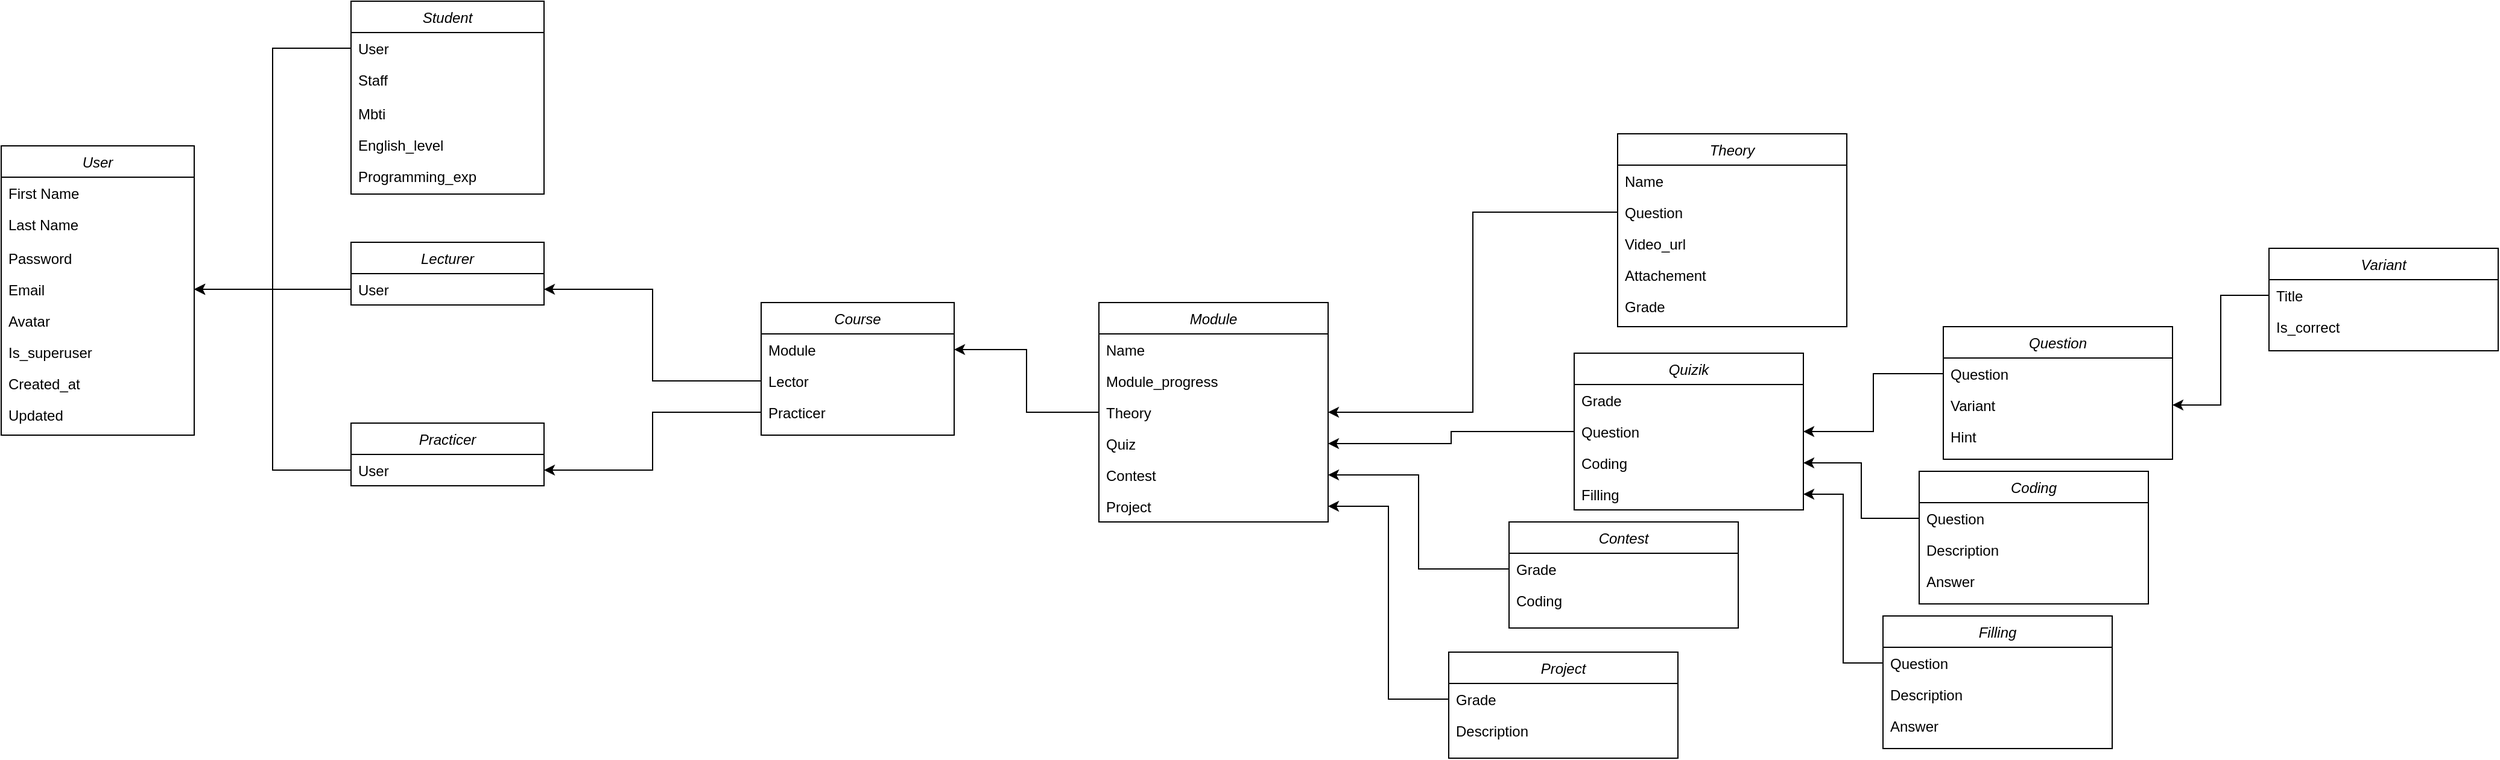 <mxfile version="14.1.1" type="device"><diagram id="C5RBs43oDa-KdzZeNtuy" name="Page-1"><mxGraphModel dx="2031" dy="2258" grid="1" gridSize="10" guides="1" tooltips="1" connect="1" arrows="1" fold="1" page="1" pageScale="1" pageWidth="827" pageHeight="1169" math="0" shadow="0"><root><mxCell id="WIyWlLk6GJQsqaUBKTNV-0"/><mxCell id="WIyWlLk6GJQsqaUBKTNV-1" parent="WIyWlLk6GJQsqaUBKTNV-0"/><mxCell id="zkfFHV4jXpPFQw0GAbJ--0" value="User" style="swimlane;fontStyle=2;align=center;verticalAlign=top;childLayout=stackLayout;horizontal=1;startSize=26;horizontalStack=0;resizeParent=1;resizeLast=0;collapsible=1;marginBottom=0;rounded=0;shadow=0;strokeWidth=1;" parent="WIyWlLk6GJQsqaUBKTNV-1" vertex="1"><mxGeometry x="350" y="50" width="160" height="240" as="geometry"><mxRectangle x="230" y="140" width="160" height="26" as="alternateBounds"/></mxGeometry></mxCell><mxCell id="zkfFHV4jXpPFQw0GAbJ--2" value="First Name" style="text;align=left;verticalAlign=top;spacingLeft=4;spacingRight=4;overflow=hidden;rotatable=0;points=[[0,0.5],[1,0.5]];portConstraint=eastwest;rounded=0;shadow=0;html=0;" parent="zkfFHV4jXpPFQw0GAbJ--0" vertex="1"><mxGeometry y="26" width="160" height="26" as="geometry"/></mxCell><mxCell id="zkfFHV4jXpPFQw0GAbJ--3" value="Last Name" style="text;align=left;verticalAlign=top;spacingLeft=4;spacingRight=4;overflow=hidden;rotatable=0;points=[[0,0.5],[1,0.5]];portConstraint=eastwest;rounded=0;shadow=0;html=0;" parent="zkfFHV4jXpPFQw0GAbJ--0" vertex="1"><mxGeometry y="52" width="160" height="28" as="geometry"/></mxCell><mxCell id="zkfFHV4jXpPFQw0GAbJ--5" value="Password" style="text;align=left;verticalAlign=top;spacingLeft=4;spacingRight=4;overflow=hidden;rotatable=0;points=[[0,0.5],[1,0.5]];portConstraint=eastwest;" parent="zkfFHV4jXpPFQw0GAbJ--0" vertex="1"><mxGeometry y="80" width="160" height="26" as="geometry"/></mxCell><mxCell id="lqfdgisI5-coEZ_PCxh9-2" value="Email" style="text;align=left;verticalAlign=top;spacingLeft=4;spacingRight=4;overflow=hidden;rotatable=0;points=[[0,0.5],[1,0.5]];portConstraint=eastwest;" vertex="1" parent="zkfFHV4jXpPFQw0GAbJ--0"><mxGeometry y="106" width="160" height="26" as="geometry"/></mxCell><mxCell id="lqfdgisI5-coEZ_PCxh9-3" value="Avatar" style="text;align=left;verticalAlign=top;spacingLeft=4;spacingRight=4;overflow=hidden;rotatable=0;points=[[0,0.5],[1,0.5]];portConstraint=eastwest;" vertex="1" parent="zkfFHV4jXpPFQw0GAbJ--0"><mxGeometry y="132" width="160" height="26" as="geometry"/></mxCell><mxCell id="lqfdgisI5-coEZ_PCxh9-4" value="Is_superuser" style="text;align=left;verticalAlign=top;spacingLeft=4;spacingRight=4;overflow=hidden;rotatable=0;points=[[0,0.5],[1,0.5]];portConstraint=eastwest;" vertex="1" parent="zkfFHV4jXpPFQw0GAbJ--0"><mxGeometry y="158" width="160" height="26" as="geometry"/></mxCell><mxCell id="lqfdgisI5-coEZ_PCxh9-5" value="Created_at" style="text;align=left;verticalAlign=top;spacingLeft=4;spacingRight=4;overflow=hidden;rotatable=0;points=[[0,0.5],[1,0.5]];portConstraint=eastwest;" vertex="1" parent="zkfFHV4jXpPFQw0GAbJ--0"><mxGeometry y="184" width="160" height="26" as="geometry"/></mxCell><mxCell id="lqfdgisI5-coEZ_PCxh9-6" value="Updated" style="text;align=left;verticalAlign=top;spacingLeft=4;spacingRight=4;overflow=hidden;rotatable=0;points=[[0,0.5],[1,0.5]];portConstraint=eastwest;" vertex="1" parent="zkfFHV4jXpPFQw0GAbJ--0"><mxGeometry y="210" width="160" height="26" as="geometry"/></mxCell><mxCell id="lqfdgisI5-coEZ_PCxh9-8" value="Student" style="swimlane;fontStyle=2;align=center;verticalAlign=top;childLayout=stackLayout;horizontal=1;startSize=26;horizontalStack=0;resizeParent=1;resizeLast=0;collapsible=1;marginBottom=0;rounded=0;shadow=0;strokeWidth=1;" vertex="1" parent="WIyWlLk6GJQsqaUBKTNV-1"><mxGeometry x="640" y="-70" width="160" height="160" as="geometry"><mxRectangle x="230" y="140" width="160" height="26" as="alternateBounds"/></mxGeometry></mxCell><mxCell id="lqfdgisI5-coEZ_PCxh9-9" value="User" style="text;align=left;verticalAlign=top;spacingLeft=4;spacingRight=4;overflow=hidden;rotatable=0;points=[[0,0.5],[1,0.5]];portConstraint=eastwest;rounded=0;shadow=0;html=0;" vertex="1" parent="lqfdgisI5-coEZ_PCxh9-8"><mxGeometry y="26" width="160" height="26" as="geometry"/></mxCell><mxCell id="lqfdgisI5-coEZ_PCxh9-10" value="Staff" style="text;align=left;verticalAlign=top;spacingLeft=4;spacingRight=4;overflow=hidden;rotatable=0;points=[[0,0.5],[1,0.5]];portConstraint=eastwest;rounded=0;shadow=0;html=0;" vertex="1" parent="lqfdgisI5-coEZ_PCxh9-8"><mxGeometry y="52" width="160" height="28" as="geometry"/></mxCell><mxCell id="lqfdgisI5-coEZ_PCxh9-11" value="Mbti" style="text;align=left;verticalAlign=top;spacingLeft=4;spacingRight=4;overflow=hidden;rotatable=0;points=[[0,0.5],[1,0.5]];portConstraint=eastwest;" vertex="1" parent="lqfdgisI5-coEZ_PCxh9-8"><mxGeometry y="80" width="160" height="26" as="geometry"/></mxCell><mxCell id="lqfdgisI5-coEZ_PCxh9-12" value="English_level" style="text;align=left;verticalAlign=top;spacingLeft=4;spacingRight=4;overflow=hidden;rotatable=0;points=[[0,0.5],[1,0.5]];portConstraint=eastwest;" vertex="1" parent="lqfdgisI5-coEZ_PCxh9-8"><mxGeometry y="106" width="160" height="26" as="geometry"/></mxCell><mxCell id="lqfdgisI5-coEZ_PCxh9-13" value="Programming_exp" style="text;align=left;verticalAlign=top;spacingLeft=4;spacingRight=4;overflow=hidden;rotatable=0;points=[[0,0.5],[1,0.5]];portConstraint=eastwest;" vertex="1" parent="lqfdgisI5-coEZ_PCxh9-8"><mxGeometry y="132" width="160" height="26" as="geometry"/></mxCell><mxCell id="lqfdgisI5-coEZ_PCxh9-19" value="Lecturer" style="swimlane;fontStyle=2;align=center;verticalAlign=top;childLayout=stackLayout;horizontal=1;startSize=26;horizontalStack=0;resizeParent=1;resizeLast=0;collapsible=1;marginBottom=0;rounded=0;shadow=0;strokeWidth=1;" vertex="1" parent="WIyWlLk6GJQsqaUBKTNV-1"><mxGeometry x="640" y="130" width="160" height="52" as="geometry"><mxRectangle x="230" y="140" width="160" height="26" as="alternateBounds"/></mxGeometry></mxCell><mxCell id="lqfdgisI5-coEZ_PCxh9-25" value="User" style="text;align=left;verticalAlign=top;spacingLeft=4;spacingRight=4;overflow=hidden;rotatable=0;points=[[0,0.5],[1,0.5]];portConstraint=eastwest;rounded=0;shadow=0;html=0;" vertex="1" parent="lqfdgisI5-coEZ_PCxh9-19"><mxGeometry y="26" width="160" height="26" as="geometry"/></mxCell><mxCell id="lqfdgisI5-coEZ_PCxh9-27" value="Practicer" style="swimlane;fontStyle=2;align=center;verticalAlign=top;childLayout=stackLayout;horizontal=1;startSize=26;horizontalStack=0;resizeParent=1;resizeLast=0;collapsible=1;marginBottom=0;rounded=0;shadow=0;strokeWidth=1;" vertex="1" parent="WIyWlLk6GJQsqaUBKTNV-1"><mxGeometry x="640" y="280" width="160" height="52" as="geometry"><mxRectangle x="230" y="140" width="160" height="26" as="alternateBounds"/></mxGeometry></mxCell><mxCell id="lqfdgisI5-coEZ_PCxh9-28" value="User" style="text;align=left;verticalAlign=top;spacingLeft=4;spacingRight=4;overflow=hidden;rotatable=0;points=[[0,0.5],[1,0.5]];portConstraint=eastwest;rounded=0;shadow=0;html=0;" vertex="1" parent="lqfdgisI5-coEZ_PCxh9-27"><mxGeometry y="26" width="160" height="26" as="geometry"/></mxCell><mxCell id="lqfdgisI5-coEZ_PCxh9-29" style="edgeStyle=orthogonalEdgeStyle;rounded=0;orthogonalLoop=1;jettySize=auto;html=1;exitX=0;exitY=0.5;exitDx=0;exitDy=0;entryX=1;entryY=0.5;entryDx=0;entryDy=0;" edge="1" parent="WIyWlLk6GJQsqaUBKTNV-1" source="lqfdgisI5-coEZ_PCxh9-9" target="lqfdgisI5-coEZ_PCxh9-2"><mxGeometry relative="1" as="geometry"/></mxCell><mxCell id="lqfdgisI5-coEZ_PCxh9-31" style="edgeStyle=orthogonalEdgeStyle;rounded=0;orthogonalLoop=1;jettySize=auto;html=1;exitX=0;exitY=0.5;exitDx=0;exitDy=0;entryX=1;entryY=0.5;entryDx=0;entryDy=0;" edge="1" parent="WIyWlLk6GJQsqaUBKTNV-1" source="lqfdgisI5-coEZ_PCxh9-25" target="lqfdgisI5-coEZ_PCxh9-2"><mxGeometry relative="1" as="geometry"/></mxCell><mxCell id="lqfdgisI5-coEZ_PCxh9-32" style="edgeStyle=orthogonalEdgeStyle;rounded=0;orthogonalLoop=1;jettySize=auto;html=1;exitX=0;exitY=0.5;exitDx=0;exitDy=0;entryX=1;entryY=0.5;entryDx=0;entryDy=0;" edge="1" parent="WIyWlLk6GJQsqaUBKTNV-1" source="lqfdgisI5-coEZ_PCxh9-28" target="lqfdgisI5-coEZ_PCxh9-2"><mxGeometry relative="1" as="geometry"/></mxCell><mxCell id="lqfdgisI5-coEZ_PCxh9-33" value="Course" style="swimlane;fontStyle=2;align=center;verticalAlign=top;childLayout=stackLayout;horizontal=1;startSize=26;horizontalStack=0;resizeParent=1;resizeLast=0;collapsible=1;marginBottom=0;rounded=0;shadow=0;strokeWidth=1;" vertex="1" parent="WIyWlLk6GJQsqaUBKTNV-1"><mxGeometry x="980" y="180" width="160" height="110" as="geometry"><mxRectangle x="230" y="140" width="160" height="26" as="alternateBounds"/></mxGeometry></mxCell><mxCell id="lqfdgisI5-coEZ_PCxh9-34" value="Module" style="text;align=left;verticalAlign=top;spacingLeft=4;spacingRight=4;overflow=hidden;rotatable=0;points=[[0,0.5],[1,0.5]];portConstraint=eastwest;rounded=0;shadow=0;html=0;" vertex="1" parent="lqfdgisI5-coEZ_PCxh9-33"><mxGeometry y="26" width="160" height="26" as="geometry"/></mxCell><mxCell id="lqfdgisI5-coEZ_PCxh9-42" value="Lector" style="text;align=left;verticalAlign=top;spacingLeft=4;spacingRight=4;overflow=hidden;rotatable=0;points=[[0,0.5],[1,0.5]];portConstraint=eastwest;rounded=0;shadow=0;html=0;" vertex="1" parent="lqfdgisI5-coEZ_PCxh9-33"><mxGeometry y="52" width="160" height="26" as="geometry"/></mxCell><mxCell id="lqfdgisI5-coEZ_PCxh9-43" value="Practicer" style="text;align=left;verticalAlign=top;spacingLeft=4;spacingRight=4;overflow=hidden;rotatable=0;points=[[0,0.5],[1,0.5]];portConstraint=eastwest;rounded=0;shadow=0;html=0;" vertex="1" parent="lqfdgisI5-coEZ_PCxh9-33"><mxGeometry y="78" width="160" height="26" as="geometry"/></mxCell><mxCell id="lqfdgisI5-coEZ_PCxh9-44" style="edgeStyle=orthogonalEdgeStyle;rounded=0;orthogonalLoop=1;jettySize=auto;html=1;exitX=0;exitY=0.5;exitDx=0;exitDy=0;entryX=1;entryY=0.5;entryDx=0;entryDy=0;" edge="1" parent="WIyWlLk6GJQsqaUBKTNV-1" source="lqfdgisI5-coEZ_PCxh9-42" target="lqfdgisI5-coEZ_PCxh9-25"><mxGeometry relative="1" as="geometry"/></mxCell><mxCell id="lqfdgisI5-coEZ_PCxh9-45" style="edgeStyle=orthogonalEdgeStyle;rounded=0;orthogonalLoop=1;jettySize=auto;html=1;exitX=0;exitY=0.5;exitDx=0;exitDy=0;entryX=1;entryY=0.5;entryDx=0;entryDy=0;" edge="1" parent="WIyWlLk6GJQsqaUBKTNV-1" source="lqfdgisI5-coEZ_PCxh9-43" target="lqfdgisI5-coEZ_PCxh9-28"><mxGeometry relative="1" as="geometry"/></mxCell><mxCell id="lqfdgisI5-coEZ_PCxh9-46" value="Module" style="swimlane;fontStyle=2;align=center;verticalAlign=top;childLayout=stackLayout;horizontal=1;startSize=26;horizontalStack=0;resizeParent=1;resizeLast=0;collapsible=1;marginBottom=0;rounded=0;shadow=0;strokeWidth=1;" vertex="1" parent="WIyWlLk6GJQsqaUBKTNV-1"><mxGeometry x="1260" y="180" width="190" height="182" as="geometry"><mxRectangle x="230" y="140" width="160" height="26" as="alternateBounds"/></mxGeometry></mxCell><mxCell id="lqfdgisI5-coEZ_PCxh9-47" value="Name" style="text;align=left;verticalAlign=top;spacingLeft=4;spacingRight=4;overflow=hidden;rotatable=0;points=[[0,0.5],[1,0.5]];portConstraint=eastwest;rounded=0;shadow=0;html=0;" vertex="1" parent="lqfdgisI5-coEZ_PCxh9-46"><mxGeometry y="26" width="190" height="26" as="geometry"/></mxCell><mxCell id="lqfdgisI5-coEZ_PCxh9-48" value="Module_progress" style="text;align=left;verticalAlign=top;spacingLeft=4;spacingRight=4;overflow=hidden;rotatable=0;points=[[0,0.5],[1,0.5]];portConstraint=eastwest;rounded=0;shadow=0;html=0;" vertex="1" parent="lqfdgisI5-coEZ_PCxh9-46"><mxGeometry y="52" width="190" height="26" as="geometry"/></mxCell><mxCell id="lqfdgisI5-coEZ_PCxh9-49" value="Theory" style="text;align=left;verticalAlign=top;spacingLeft=4;spacingRight=4;overflow=hidden;rotatable=0;points=[[0,0.5],[1,0.5]];portConstraint=eastwest;rounded=0;shadow=0;html=0;" vertex="1" parent="lqfdgisI5-coEZ_PCxh9-46"><mxGeometry y="78" width="190" height="26" as="geometry"/></mxCell><mxCell id="lqfdgisI5-coEZ_PCxh9-52" value="Quiz" style="text;align=left;verticalAlign=top;spacingLeft=4;spacingRight=4;overflow=hidden;rotatable=0;points=[[0,0.5],[1,0.5]];portConstraint=eastwest;rounded=0;shadow=0;html=0;" vertex="1" parent="lqfdgisI5-coEZ_PCxh9-46"><mxGeometry y="104" width="190" height="26" as="geometry"/></mxCell><mxCell id="lqfdgisI5-coEZ_PCxh9-54" value="Contest" style="text;align=left;verticalAlign=top;spacingLeft=4;spacingRight=4;overflow=hidden;rotatable=0;points=[[0,0.5],[1,0.5]];portConstraint=eastwest;rounded=0;shadow=0;html=0;" vertex="1" parent="lqfdgisI5-coEZ_PCxh9-46"><mxGeometry y="130" width="190" height="26" as="geometry"/></mxCell><mxCell id="lqfdgisI5-coEZ_PCxh9-55" value="Project" style="text;align=left;verticalAlign=top;spacingLeft=4;spacingRight=4;overflow=hidden;rotatable=0;points=[[0,0.5],[1,0.5]];portConstraint=eastwest;rounded=0;shadow=0;html=0;" vertex="1" parent="lqfdgisI5-coEZ_PCxh9-46"><mxGeometry y="156" width="190" height="26" as="geometry"/></mxCell><mxCell id="lqfdgisI5-coEZ_PCxh9-56" style="edgeStyle=orthogonalEdgeStyle;rounded=0;orthogonalLoop=1;jettySize=auto;html=1;entryX=1;entryY=0.5;entryDx=0;entryDy=0;" edge="1" parent="WIyWlLk6GJQsqaUBKTNV-1" source="lqfdgisI5-coEZ_PCxh9-49" target="lqfdgisI5-coEZ_PCxh9-34"><mxGeometry relative="1" as="geometry"/></mxCell><mxCell id="lqfdgisI5-coEZ_PCxh9-57" value="Theory" style="swimlane;fontStyle=2;align=center;verticalAlign=top;childLayout=stackLayout;horizontal=1;startSize=26;horizontalStack=0;resizeParent=1;resizeLast=0;collapsible=1;marginBottom=0;rounded=0;shadow=0;strokeWidth=1;" vertex="1" parent="WIyWlLk6GJQsqaUBKTNV-1"><mxGeometry x="1690" y="40" width="190" height="160" as="geometry"><mxRectangle x="230" y="140" width="160" height="26" as="alternateBounds"/></mxGeometry></mxCell><mxCell id="lqfdgisI5-coEZ_PCxh9-58" value="Name" style="text;align=left;verticalAlign=top;spacingLeft=4;spacingRight=4;overflow=hidden;rotatable=0;points=[[0,0.5],[1,0.5]];portConstraint=eastwest;rounded=0;shadow=0;html=0;" vertex="1" parent="lqfdgisI5-coEZ_PCxh9-57"><mxGeometry y="26" width="190" height="26" as="geometry"/></mxCell><mxCell id="lqfdgisI5-coEZ_PCxh9-60" value="Question" style="text;align=left;verticalAlign=top;spacingLeft=4;spacingRight=4;overflow=hidden;rotatable=0;points=[[0,0.5],[1,0.5]];portConstraint=eastwest;rounded=0;shadow=0;html=0;" vertex="1" parent="lqfdgisI5-coEZ_PCxh9-57"><mxGeometry y="52" width="190" height="26" as="geometry"/></mxCell><mxCell id="lqfdgisI5-coEZ_PCxh9-61" value="Video_url" style="text;align=left;verticalAlign=top;spacingLeft=4;spacingRight=4;overflow=hidden;rotatable=0;points=[[0,0.5],[1,0.5]];portConstraint=eastwest;rounded=0;shadow=0;html=0;" vertex="1" parent="lqfdgisI5-coEZ_PCxh9-57"><mxGeometry y="78" width="190" height="26" as="geometry"/></mxCell><mxCell id="lqfdgisI5-coEZ_PCxh9-62" value="Attachement" style="text;align=left;verticalAlign=top;spacingLeft=4;spacingRight=4;overflow=hidden;rotatable=0;points=[[0,0.5],[1,0.5]];portConstraint=eastwest;rounded=0;shadow=0;html=0;" vertex="1" parent="lqfdgisI5-coEZ_PCxh9-57"><mxGeometry y="104" width="190" height="26" as="geometry"/></mxCell><mxCell id="lqfdgisI5-coEZ_PCxh9-70" value="Grade" style="text;align=left;verticalAlign=top;spacingLeft=4;spacingRight=4;overflow=hidden;rotatable=0;points=[[0,0.5],[1,0.5]];portConstraint=eastwest;rounded=0;shadow=0;html=0;" vertex="1" parent="lqfdgisI5-coEZ_PCxh9-57"><mxGeometry y="130" width="190" height="26" as="geometry"/></mxCell><mxCell id="lqfdgisI5-coEZ_PCxh9-65" value="Project" style="swimlane;fontStyle=2;align=center;verticalAlign=top;childLayout=stackLayout;horizontal=1;startSize=26;horizontalStack=0;resizeParent=1;resizeLast=0;collapsible=1;marginBottom=0;rounded=0;shadow=0;strokeWidth=1;" vertex="1" parent="WIyWlLk6GJQsqaUBKTNV-1"><mxGeometry x="1550" y="470" width="190" height="88" as="geometry"><mxRectangle x="230" y="140" width="160" height="26" as="alternateBounds"/></mxGeometry></mxCell><mxCell id="lqfdgisI5-coEZ_PCxh9-66" value="Grade" style="text;align=left;verticalAlign=top;spacingLeft=4;spacingRight=4;overflow=hidden;rotatable=0;points=[[0,0.5],[1,0.5]];portConstraint=eastwest;rounded=0;shadow=0;html=0;" vertex="1" parent="lqfdgisI5-coEZ_PCxh9-65"><mxGeometry y="26" width="190" height="26" as="geometry"/></mxCell><mxCell id="lqfdgisI5-coEZ_PCxh9-67" value="Description" style="text;align=left;verticalAlign=top;spacingLeft=4;spacingRight=4;overflow=hidden;rotatable=0;points=[[0,0.5],[1,0.5]];portConstraint=eastwest;rounded=0;shadow=0;html=0;" vertex="1" parent="lqfdgisI5-coEZ_PCxh9-65"><mxGeometry y="52" width="190" height="26" as="geometry"/></mxCell><mxCell id="lqfdgisI5-coEZ_PCxh9-71" style="edgeStyle=orthogonalEdgeStyle;rounded=0;orthogonalLoop=1;jettySize=auto;html=1;exitX=0;exitY=0.5;exitDx=0;exitDy=0;entryX=1;entryY=0.5;entryDx=0;entryDy=0;" edge="1" parent="WIyWlLk6GJQsqaUBKTNV-1" source="lqfdgisI5-coEZ_PCxh9-66" target="lqfdgisI5-coEZ_PCxh9-55"><mxGeometry relative="1" as="geometry"/></mxCell><mxCell id="lqfdgisI5-coEZ_PCxh9-72" value="Contest" style="swimlane;fontStyle=2;align=center;verticalAlign=top;childLayout=stackLayout;horizontal=1;startSize=26;horizontalStack=0;resizeParent=1;resizeLast=0;collapsible=1;marginBottom=0;rounded=0;shadow=0;strokeWidth=1;" vertex="1" parent="WIyWlLk6GJQsqaUBKTNV-1"><mxGeometry x="1600" y="362" width="190" height="88" as="geometry"><mxRectangle x="230" y="140" width="160" height="26" as="alternateBounds"/></mxGeometry></mxCell><mxCell id="lqfdgisI5-coEZ_PCxh9-73" value="Grade" style="text;align=left;verticalAlign=top;spacingLeft=4;spacingRight=4;overflow=hidden;rotatable=0;points=[[0,0.5],[1,0.5]];portConstraint=eastwest;rounded=0;shadow=0;html=0;" vertex="1" parent="lqfdgisI5-coEZ_PCxh9-72"><mxGeometry y="26" width="190" height="26" as="geometry"/></mxCell><mxCell id="lqfdgisI5-coEZ_PCxh9-74" value="Coding" style="text;align=left;verticalAlign=top;spacingLeft=4;spacingRight=4;overflow=hidden;rotatable=0;points=[[0,0.5],[1,0.5]];portConstraint=eastwest;rounded=0;shadow=0;html=0;" vertex="1" parent="lqfdgisI5-coEZ_PCxh9-72"><mxGeometry y="52" width="190" height="26" as="geometry"/></mxCell><mxCell id="lqfdgisI5-coEZ_PCxh9-75" style="edgeStyle=orthogonalEdgeStyle;rounded=0;orthogonalLoop=1;jettySize=auto;html=1;exitX=0;exitY=0.5;exitDx=0;exitDy=0;entryX=1;entryY=0.5;entryDx=0;entryDy=0;" edge="1" parent="WIyWlLk6GJQsqaUBKTNV-1" source="lqfdgisI5-coEZ_PCxh9-73" target="lqfdgisI5-coEZ_PCxh9-54"><mxGeometry relative="1" as="geometry"/></mxCell><mxCell id="lqfdgisI5-coEZ_PCxh9-76" value="Quizik" style="swimlane;fontStyle=2;align=center;verticalAlign=top;childLayout=stackLayout;horizontal=1;startSize=26;horizontalStack=0;resizeParent=1;resizeLast=0;collapsible=1;marginBottom=0;rounded=0;shadow=0;strokeWidth=1;" vertex="1" parent="WIyWlLk6GJQsqaUBKTNV-1"><mxGeometry x="1654" y="222" width="190" height="130" as="geometry"><mxRectangle x="230" y="140" width="160" height="26" as="alternateBounds"/></mxGeometry></mxCell><mxCell id="lqfdgisI5-coEZ_PCxh9-77" value="Grade" style="text;align=left;verticalAlign=top;spacingLeft=4;spacingRight=4;overflow=hidden;rotatable=0;points=[[0,0.5],[1,0.5]];portConstraint=eastwest;rounded=0;shadow=0;html=0;" vertex="1" parent="lqfdgisI5-coEZ_PCxh9-76"><mxGeometry y="26" width="190" height="26" as="geometry"/></mxCell><mxCell id="lqfdgisI5-coEZ_PCxh9-78" value="Question" style="text;align=left;verticalAlign=top;spacingLeft=4;spacingRight=4;overflow=hidden;rotatable=0;points=[[0,0.5],[1,0.5]];portConstraint=eastwest;rounded=0;shadow=0;html=0;" vertex="1" parent="lqfdgisI5-coEZ_PCxh9-76"><mxGeometry y="52" width="190" height="26" as="geometry"/></mxCell><mxCell id="lqfdgisI5-coEZ_PCxh9-80" value="Coding" style="text;align=left;verticalAlign=top;spacingLeft=4;spacingRight=4;overflow=hidden;rotatable=0;points=[[0,0.5],[1,0.5]];portConstraint=eastwest;rounded=0;shadow=0;html=0;" vertex="1" parent="lqfdgisI5-coEZ_PCxh9-76"><mxGeometry y="78" width="190" height="26" as="geometry"/></mxCell><mxCell id="lqfdgisI5-coEZ_PCxh9-81" value="Filling" style="text;align=left;verticalAlign=top;spacingLeft=4;spacingRight=4;overflow=hidden;rotatable=0;points=[[0,0.5],[1,0.5]];portConstraint=eastwest;rounded=0;shadow=0;html=0;" vertex="1" parent="lqfdgisI5-coEZ_PCxh9-76"><mxGeometry y="104" width="190" height="26" as="geometry"/></mxCell><mxCell id="lqfdgisI5-coEZ_PCxh9-82" style="edgeStyle=orthogonalEdgeStyle;rounded=0;orthogonalLoop=1;jettySize=auto;html=1;exitX=0;exitY=0.5;exitDx=0;exitDy=0;entryX=1;entryY=0.5;entryDx=0;entryDy=0;" edge="1" parent="WIyWlLk6GJQsqaUBKTNV-1" source="lqfdgisI5-coEZ_PCxh9-78" target="lqfdgisI5-coEZ_PCxh9-52"><mxGeometry relative="1" as="geometry"/></mxCell><mxCell id="lqfdgisI5-coEZ_PCxh9-83" style="edgeStyle=orthogonalEdgeStyle;rounded=0;orthogonalLoop=1;jettySize=auto;html=1;exitX=0;exitY=0.5;exitDx=0;exitDy=0;entryX=1;entryY=0.5;entryDx=0;entryDy=0;" edge="1" parent="WIyWlLk6GJQsqaUBKTNV-1" source="lqfdgisI5-coEZ_PCxh9-60" target="lqfdgisI5-coEZ_PCxh9-49"><mxGeometry relative="1" as="geometry"/></mxCell><mxCell id="lqfdgisI5-coEZ_PCxh9-84" value="Filling" style="swimlane;fontStyle=2;align=center;verticalAlign=top;childLayout=stackLayout;horizontal=1;startSize=26;horizontalStack=0;resizeParent=1;resizeLast=0;collapsible=1;marginBottom=0;rounded=0;shadow=0;strokeWidth=1;" vertex="1" parent="WIyWlLk6GJQsqaUBKTNV-1"><mxGeometry x="1910" y="440" width="190" height="110" as="geometry"><mxRectangle x="230" y="140" width="160" height="26" as="alternateBounds"/></mxGeometry></mxCell><mxCell id="lqfdgisI5-coEZ_PCxh9-85" value="Question" style="text;align=left;verticalAlign=top;spacingLeft=4;spacingRight=4;overflow=hidden;rotatable=0;points=[[0,0.5],[1,0.5]];portConstraint=eastwest;rounded=0;shadow=0;html=0;" vertex="1" parent="lqfdgisI5-coEZ_PCxh9-84"><mxGeometry y="26" width="190" height="26" as="geometry"/></mxCell><mxCell id="lqfdgisI5-coEZ_PCxh9-87" value="Description" style="text;align=left;verticalAlign=top;spacingLeft=4;spacingRight=4;overflow=hidden;rotatable=0;points=[[0,0.5],[1,0.5]];portConstraint=eastwest;rounded=0;shadow=0;html=0;" vertex="1" parent="lqfdgisI5-coEZ_PCxh9-84"><mxGeometry y="52" width="190" height="26" as="geometry"/></mxCell><mxCell id="lqfdgisI5-coEZ_PCxh9-88" value="Answer" style="text;align=left;verticalAlign=top;spacingLeft=4;spacingRight=4;overflow=hidden;rotatable=0;points=[[0,0.5],[1,0.5]];portConstraint=eastwest;rounded=0;shadow=0;html=0;" vertex="1" parent="lqfdgisI5-coEZ_PCxh9-84"><mxGeometry y="78" width="190" height="26" as="geometry"/></mxCell><mxCell id="lqfdgisI5-coEZ_PCxh9-89" style="edgeStyle=orthogonalEdgeStyle;rounded=0;orthogonalLoop=1;jettySize=auto;html=1;exitX=0;exitY=0.5;exitDx=0;exitDy=0;entryX=1;entryY=0.5;entryDx=0;entryDy=0;" edge="1" parent="WIyWlLk6GJQsqaUBKTNV-1" source="lqfdgisI5-coEZ_PCxh9-85" target="lqfdgisI5-coEZ_PCxh9-81"><mxGeometry relative="1" as="geometry"/></mxCell><mxCell id="lqfdgisI5-coEZ_PCxh9-96" value="Coding" style="swimlane;fontStyle=2;align=center;verticalAlign=top;childLayout=stackLayout;horizontal=1;startSize=26;horizontalStack=0;resizeParent=1;resizeLast=0;collapsible=1;marginBottom=0;rounded=0;shadow=0;strokeWidth=1;" vertex="1" parent="WIyWlLk6GJQsqaUBKTNV-1"><mxGeometry x="1940" y="320" width="190" height="110" as="geometry"><mxRectangle x="230" y="140" width="160" height="26" as="alternateBounds"/></mxGeometry></mxCell><mxCell id="lqfdgisI5-coEZ_PCxh9-97" value="Question" style="text;align=left;verticalAlign=top;spacingLeft=4;spacingRight=4;overflow=hidden;rotatable=0;points=[[0,0.5],[1,0.5]];portConstraint=eastwest;rounded=0;shadow=0;html=0;" vertex="1" parent="lqfdgisI5-coEZ_PCxh9-96"><mxGeometry y="26" width="190" height="26" as="geometry"/></mxCell><mxCell id="lqfdgisI5-coEZ_PCxh9-98" value="Description" style="text;align=left;verticalAlign=top;spacingLeft=4;spacingRight=4;overflow=hidden;rotatable=0;points=[[0,0.5],[1,0.5]];portConstraint=eastwest;rounded=0;shadow=0;html=0;" vertex="1" parent="lqfdgisI5-coEZ_PCxh9-96"><mxGeometry y="52" width="190" height="26" as="geometry"/></mxCell><mxCell id="lqfdgisI5-coEZ_PCxh9-99" value="Answer" style="text;align=left;verticalAlign=top;spacingLeft=4;spacingRight=4;overflow=hidden;rotatable=0;points=[[0,0.5],[1,0.5]];portConstraint=eastwest;rounded=0;shadow=0;html=0;" vertex="1" parent="lqfdgisI5-coEZ_PCxh9-96"><mxGeometry y="78" width="190" height="26" as="geometry"/></mxCell><mxCell id="lqfdgisI5-coEZ_PCxh9-100" style="edgeStyle=orthogonalEdgeStyle;rounded=0;orthogonalLoop=1;jettySize=auto;html=1;exitX=0;exitY=0.5;exitDx=0;exitDy=0;entryX=1;entryY=0.5;entryDx=0;entryDy=0;" edge="1" parent="WIyWlLk6GJQsqaUBKTNV-1" source="lqfdgisI5-coEZ_PCxh9-97" target="lqfdgisI5-coEZ_PCxh9-80"><mxGeometry relative="1" as="geometry"/></mxCell><mxCell id="lqfdgisI5-coEZ_PCxh9-101" value="Question" style="swimlane;fontStyle=2;align=center;verticalAlign=top;childLayout=stackLayout;horizontal=1;startSize=26;horizontalStack=0;resizeParent=1;resizeLast=0;collapsible=1;marginBottom=0;rounded=0;shadow=0;strokeWidth=1;" vertex="1" parent="WIyWlLk6GJQsqaUBKTNV-1"><mxGeometry x="1960" y="200" width="190" height="110" as="geometry"><mxRectangle x="230" y="140" width="160" height="26" as="alternateBounds"/></mxGeometry></mxCell><mxCell id="lqfdgisI5-coEZ_PCxh9-102" value="Question" style="text;align=left;verticalAlign=top;spacingLeft=4;spacingRight=4;overflow=hidden;rotatable=0;points=[[0,0.5],[1,0.5]];portConstraint=eastwest;rounded=0;shadow=0;html=0;" vertex="1" parent="lqfdgisI5-coEZ_PCxh9-101"><mxGeometry y="26" width="190" height="26" as="geometry"/></mxCell><mxCell id="lqfdgisI5-coEZ_PCxh9-103" value="Variant" style="text;align=left;verticalAlign=top;spacingLeft=4;spacingRight=4;overflow=hidden;rotatable=0;points=[[0,0.5],[1,0.5]];portConstraint=eastwest;rounded=0;shadow=0;html=0;" vertex="1" parent="lqfdgisI5-coEZ_PCxh9-101"><mxGeometry y="52" width="190" height="26" as="geometry"/></mxCell><mxCell id="lqfdgisI5-coEZ_PCxh9-104" value="Hint" style="text;align=left;verticalAlign=top;spacingLeft=4;spacingRight=4;overflow=hidden;rotatable=0;points=[[0,0.5],[1,0.5]];portConstraint=eastwest;rounded=0;shadow=0;html=0;" vertex="1" parent="lqfdgisI5-coEZ_PCxh9-101"><mxGeometry y="78" width="190" height="26" as="geometry"/></mxCell><mxCell id="lqfdgisI5-coEZ_PCxh9-105" style="edgeStyle=orthogonalEdgeStyle;rounded=0;orthogonalLoop=1;jettySize=auto;html=1;exitX=0;exitY=0.5;exitDx=0;exitDy=0;entryX=1;entryY=0.5;entryDx=0;entryDy=0;" edge="1" parent="WIyWlLk6GJQsqaUBKTNV-1" source="lqfdgisI5-coEZ_PCxh9-102" target="lqfdgisI5-coEZ_PCxh9-78"><mxGeometry relative="1" as="geometry"/></mxCell><mxCell id="lqfdgisI5-coEZ_PCxh9-106" value="Variant" style="swimlane;fontStyle=2;align=center;verticalAlign=top;childLayout=stackLayout;horizontal=1;startSize=26;horizontalStack=0;resizeParent=1;resizeLast=0;collapsible=1;marginBottom=0;rounded=0;shadow=0;strokeWidth=1;" vertex="1" parent="WIyWlLk6GJQsqaUBKTNV-1"><mxGeometry x="2230" y="135" width="190" height="85" as="geometry"><mxRectangle x="230" y="140" width="160" height="26" as="alternateBounds"/></mxGeometry></mxCell><mxCell id="lqfdgisI5-coEZ_PCxh9-107" value="Title" style="text;align=left;verticalAlign=top;spacingLeft=4;spacingRight=4;overflow=hidden;rotatable=0;points=[[0,0.5],[1,0.5]];portConstraint=eastwest;rounded=0;shadow=0;html=0;" vertex="1" parent="lqfdgisI5-coEZ_PCxh9-106"><mxGeometry y="26" width="190" height="26" as="geometry"/></mxCell><mxCell id="lqfdgisI5-coEZ_PCxh9-108" value="Is_correct" style="text;align=left;verticalAlign=top;spacingLeft=4;spacingRight=4;overflow=hidden;rotatable=0;points=[[0,0.5],[1,0.5]];portConstraint=eastwest;rounded=0;shadow=0;html=0;" vertex="1" parent="lqfdgisI5-coEZ_PCxh9-106"><mxGeometry y="52" width="190" height="26" as="geometry"/></mxCell><mxCell id="lqfdgisI5-coEZ_PCxh9-110" style="edgeStyle=orthogonalEdgeStyle;rounded=0;orthogonalLoop=1;jettySize=auto;html=1;exitX=0;exitY=0.5;exitDx=0;exitDy=0;entryX=1;entryY=0.5;entryDx=0;entryDy=0;" edge="1" parent="WIyWlLk6GJQsqaUBKTNV-1" source="lqfdgisI5-coEZ_PCxh9-107" target="lqfdgisI5-coEZ_PCxh9-103"><mxGeometry relative="1" as="geometry"/></mxCell></root></mxGraphModel></diagram></mxfile>
